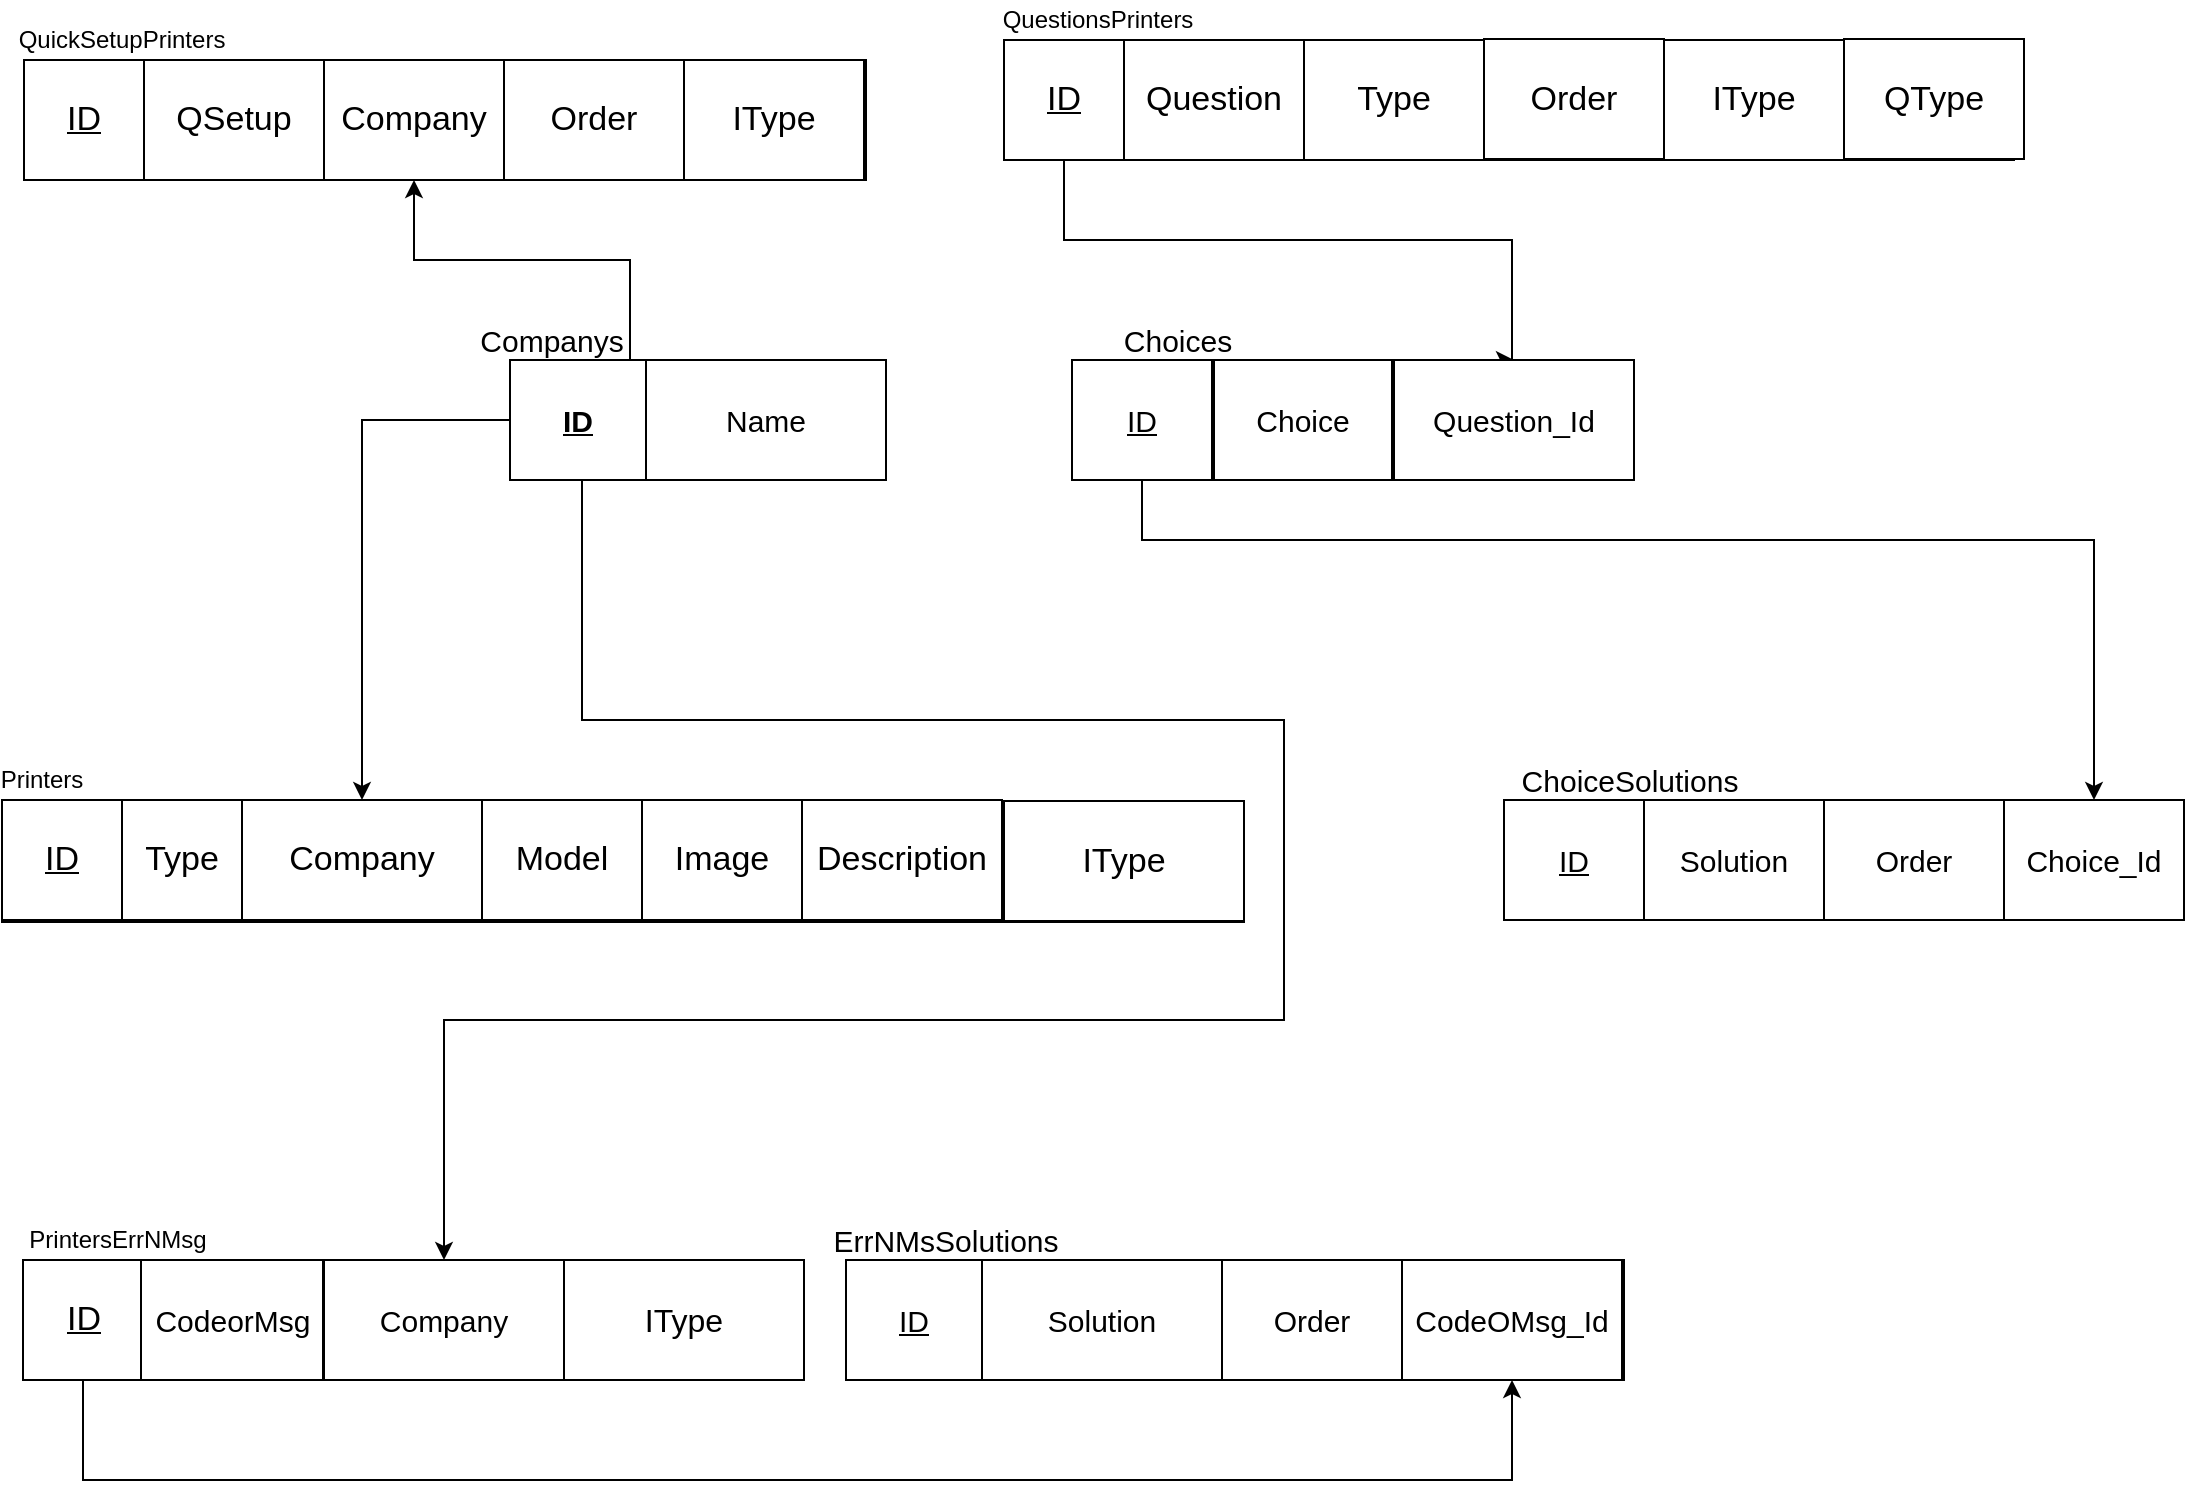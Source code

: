 <mxfile version="10.8.0" type="github"><diagram id="acN6bn-okL0BNjCFMRs_" name="Page-1"><mxGraphModel dx="2323" dy="1273" grid="1" gridSize="10" guides="1" tooltips="1" connect="1" arrows="1" fold="1" page="1" pageScale="1" pageWidth="1169" pageHeight="827" math="0" shadow="0"><root><mxCell id="0"/><mxCell id="1" parent="0"/><mxCell id="JlafKzIJdYOSuMZsatz--1" value="" style="rounded=0;whiteSpace=wrap;html=1;" parent="1" vertex="1"><mxGeometry x="50" y="50" width="421" height="60" as="geometry"/></mxCell><mxCell id="JlafKzIJdYOSuMZsatz--2" value="QuickSetupPrinters" style="text;html=1;strokeColor=none;fillColor=none;align=center;verticalAlign=middle;whiteSpace=wrap;rounded=0;" parent="1" vertex="1"><mxGeometry x="79" y="30" width="40" height="20" as="geometry"/></mxCell><mxCell id="JlafKzIJdYOSuMZsatz--3" value="&lt;u&gt;&lt;font style=&quot;font-size: 17px&quot;&gt;ID&lt;/font&gt;&lt;/u&gt;" style="rounded=0;whiteSpace=wrap;html=1;" parent="1" vertex="1"><mxGeometry x="50" y="50" width="60" height="60" as="geometry"/></mxCell><mxCell id="JlafKzIJdYOSuMZsatz--4" value="&lt;span&gt;&lt;font style=&quot;font-size: 17px&quot;&gt;QSetup&lt;/font&gt;&lt;/span&gt;" style="rounded=0;whiteSpace=wrap;html=1;fontStyle=0" parent="1" vertex="1"><mxGeometry x="110" y="50" width="90" height="60" as="geometry"/></mxCell><mxCell id="JlafKzIJdYOSuMZsatz--5" value="&lt;span&gt;&lt;font style=&quot;font-size: 17px&quot;&gt;Company&lt;/font&gt;&lt;/span&gt;" style="rounded=0;whiteSpace=wrap;html=1;fontStyle=0" parent="1" vertex="1"><mxGeometry x="200" y="50" width="90" height="60" as="geometry"/></mxCell><mxCell id="JlafKzIJdYOSuMZsatz--6" value="&lt;span&gt;&lt;font style=&quot;font-size: 17px&quot;&gt;Order&lt;/font&gt;&lt;/span&gt;" style="rounded=0;whiteSpace=wrap;html=1;fontStyle=0" parent="1" vertex="1"><mxGeometry x="290" y="50" width="90" height="60" as="geometry"/></mxCell><mxCell id="JlafKzIJdYOSuMZsatz--7" value="&lt;span style=&quot;font-size: 17px&quot;&gt;IType&lt;/span&gt;" style="rounded=0;whiteSpace=wrap;html=1;fontStyle=0" parent="1" vertex="1"><mxGeometry x="380" y="50" width="90" height="60" as="geometry"/></mxCell><mxCell id="JlafKzIJdYOSuMZsatz--8" value="" style="rounded=0;whiteSpace=wrap;html=1;" parent="1" vertex="1"><mxGeometry x="39" y="421" width="621" height="60" as="geometry"/></mxCell><mxCell id="JlafKzIJdYOSuMZsatz--9" value="Printers" style="text;html=1;strokeColor=none;fillColor=none;align=center;verticalAlign=middle;whiteSpace=wrap;rounded=0;" parent="1" vertex="1"><mxGeometry x="39" y="400" width="40" height="20" as="geometry"/></mxCell><mxCell id="JlafKzIJdYOSuMZsatz--10" value="&lt;u&gt;&lt;font style=&quot;font-size: 17px&quot;&gt;ID&lt;/font&gt;&lt;/u&gt;" style="rounded=0;whiteSpace=wrap;html=1;" parent="1" vertex="1"><mxGeometry x="39" y="420" width="60" height="60" as="geometry"/></mxCell><mxCell id="JlafKzIJdYOSuMZsatz--11" value="&lt;span&gt;&lt;font style=&quot;font-size: 17px&quot;&gt;Type&lt;/font&gt;&lt;/span&gt;" style="rounded=0;whiteSpace=wrap;html=1;fontStyle=0" parent="1" vertex="1"><mxGeometry x="99" y="420" width="60" height="60" as="geometry"/></mxCell><mxCell id="JlafKzIJdYOSuMZsatz--12" value="&lt;span&gt;&lt;font style=&quot;font-size: 17px&quot;&gt;Company&lt;/font&gt;&lt;/span&gt;" style="rounded=0;whiteSpace=wrap;html=1;fontStyle=0" parent="1" vertex="1"><mxGeometry x="159" y="420" width="120" height="60" as="geometry"/></mxCell><mxCell id="JlafKzIJdYOSuMZsatz--13" value="&lt;span&gt;&lt;font style=&quot;font-size: 17px&quot;&gt;Model&lt;/font&gt;&lt;/span&gt;" style="rounded=0;whiteSpace=wrap;html=1;fontStyle=0" parent="1" vertex="1"><mxGeometry x="279" y="420" width="80" height="60" as="geometry"/></mxCell><mxCell id="JlafKzIJdYOSuMZsatz--14" value="&lt;span&gt;&lt;font style=&quot;font-size: 17px&quot;&gt;Image&lt;/font&gt;&lt;/span&gt;" style="rounded=0;whiteSpace=wrap;html=1;fontStyle=0" parent="1" vertex="1"><mxGeometry x="359" y="420" width="80" height="60" as="geometry"/></mxCell><mxCell id="JlafKzIJdYOSuMZsatz--17" value="&lt;span&gt;&lt;font style=&quot;font-size: 17px&quot;&gt;Description&lt;/font&gt;&lt;/span&gt;" style="rounded=0;whiteSpace=wrap;html=1;fontStyle=0" parent="1" vertex="1"><mxGeometry x="439" y="420" width="100" height="60" as="geometry"/></mxCell><mxCell id="JlafKzIJdYOSuMZsatz--18" value="&lt;span&gt;&lt;font style=&quot;font-size: 17px&quot;&gt;IType&lt;/font&gt;&lt;/span&gt;" style="rounded=0;whiteSpace=wrap;html=1;fontStyle=0" parent="1" vertex="1"><mxGeometry x="540" y="420.5" width="120" height="60" as="geometry"/></mxCell><mxCell id="JlafKzIJdYOSuMZsatz--20" value="" style="rounded=0;whiteSpace=wrap;html=1;" parent="1" vertex="1"><mxGeometry x="541" y="40" width="504" height="60" as="geometry"/></mxCell><mxCell id="JlafKzIJdYOSuMZsatz--21" value="QuestionsPrinters" style="text;html=1;strokeColor=none;fillColor=none;align=center;verticalAlign=middle;whiteSpace=wrap;rounded=0;" parent="1" vertex="1"><mxGeometry x="567" y="20" width="40" height="20" as="geometry"/></mxCell><mxCell id="JlafKzIJdYOSuMZsatz--92" style="edgeStyle=orthogonalEdgeStyle;rounded=0;orthogonalLoop=1;jettySize=auto;html=1;entryX=0.5;entryY=0;entryDx=0;entryDy=0;fontSize=15;" parent="1" source="JlafKzIJdYOSuMZsatz--22" target="JlafKzIJdYOSuMZsatz--91" edge="1"><mxGeometry relative="1" as="geometry"><Array as="points"><mxPoint x="570" y="140"/><mxPoint x="794" y="140"/></Array></mxGeometry></mxCell><mxCell id="JlafKzIJdYOSuMZsatz--22" value="&lt;u&gt;&lt;font style=&quot;font-size: 17px&quot;&gt;ID&lt;/font&gt;&lt;/u&gt;" style="rounded=0;whiteSpace=wrap;html=1;" parent="1" vertex="1"><mxGeometry x="540" y="40" width="60" height="60" as="geometry"/></mxCell><mxCell id="JlafKzIJdYOSuMZsatz--23" value="&lt;span&gt;&lt;font style=&quot;font-size: 17px&quot;&gt;Question&lt;/font&gt;&lt;/span&gt;" style="rounded=0;whiteSpace=wrap;html=1;fontStyle=0" parent="1" vertex="1"><mxGeometry x="600" y="40" width="90" height="60" as="geometry"/></mxCell><mxCell id="JlafKzIJdYOSuMZsatz--24" value="&lt;span&gt;&lt;font style=&quot;font-size: 17px&quot;&gt;IType&lt;/font&gt;&lt;/span&gt;" style="rounded=0;whiteSpace=wrap;html=1;fontStyle=0" parent="1" vertex="1"><mxGeometry x="870" y="40" width="90" height="60" as="geometry"/></mxCell><mxCell id="JlafKzIJdYOSuMZsatz--27" value="" style="rounded=0;whiteSpace=wrap;html=1;fontStyle=0" parent="1" vertex="1"><mxGeometry x="790" y="420" width="340" height="60" as="geometry"/></mxCell><mxCell id="JlafKzIJdYOSuMZsatz--28" value="&lt;span&gt;&lt;font style=&quot;font-size: 17px&quot;&gt;Type&lt;/font&gt;&lt;/span&gt;" style="rounded=0;whiteSpace=wrap;html=1;fontStyle=0" parent="1" vertex="1"><mxGeometry x="690" y="40" width="90" height="60" as="geometry"/></mxCell><mxCell id="JlafKzIJdYOSuMZsatz--29" value="&lt;span&gt;&lt;font style=&quot;font-size: 17px&quot;&gt;Order&lt;/font&gt;&lt;/span&gt;" style="rounded=0;whiteSpace=wrap;html=1;fontStyle=0" parent="1" vertex="1"><mxGeometry x="780" y="39.5" width="90" height="60" as="geometry"/></mxCell><mxCell id="JlafKzIJdYOSuMZsatz--49" value="" style="rounded=0;whiteSpace=wrap;html=1;" parent="1" vertex="1"><mxGeometry x="50" y="650" width="390" height="60" as="geometry"/></mxCell><mxCell id="JlafKzIJdYOSuMZsatz--50" value="PrintersErrNMsg" style="text;html=1;strokeColor=none;fillColor=none;align=center;verticalAlign=middle;whiteSpace=wrap;rounded=0;" parent="1" vertex="1"><mxGeometry x="76.5" y="630" width="40" height="20" as="geometry"/></mxCell><mxCell id="JlafKzIJdYOSuMZsatz--82" style="edgeStyle=orthogonalEdgeStyle;rounded=0;orthogonalLoop=1;jettySize=auto;html=1;exitX=0.5;exitY=1;exitDx=0;exitDy=0;entryX=0.5;entryY=1;entryDx=0;entryDy=0;fontSize=15;" parent="1" source="JlafKzIJdYOSuMZsatz--51" target="JlafKzIJdYOSuMZsatz--81" edge="1"><mxGeometry relative="1" as="geometry"><Array as="points"><mxPoint x="80" y="760"/><mxPoint x="794" y="760"/></Array></mxGeometry></mxCell><mxCell id="JlafKzIJdYOSuMZsatz--51" value="&lt;u&gt;&lt;font style=&quot;font-size: 17px&quot;&gt;ID&lt;/font&gt;&lt;/u&gt;" style="rounded=0;whiteSpace=wrap;html=1;" parent="1" vertex="1"><mxGeometry x="49.5" y="650" width="60" height="60" as="geometry"/></mxCell><mxCell id="JlafKzIJdYOSuMZsatz--52" value="CodeorMsg" style="rounded=0;whiteSpace=wrap;html=1;fontSize=15;" parent="1" vertex="1"><mxGeometry x="108.5" y="650" width="91" height="60" as="geometry"/></mxCell><mxCell id="JlafKzIJdYOSuMZsatz--53" value="" style="rounded=0;whiteSpace=wrap;html=1;fontSize=15;" parent="1" vertex="1"><mxGeometry x="461" y="650" width="389" height="60" as="geometry"/></mxCell><mxCell id="JlafKzIJdYOSuMZsatz--54" value="Company" style="rounded=0;whiteSpace=wrap;html=1;fontSize=15;" parent="1" vertex="1"><mxGeometry x="200" y="650" width="120" height="60" as="geometry"/></mxCell><mxCell id="JlafKzIJdYOSuMZsatz--55" value="IType" style="rounded=0;whiteSpace=wrap;html=1;fontSize=16;" parent="1" vertex="1"><mxGeometry x="320" y="650" width="120" height="60" as="geometry"/></mxCell><mxCell id="JlafKzIJdYOSuMZsatz--62" value="&lt;span&gt;&lt;font style=&quot;font-size: 17px&quot;&gt;QType&lt;/font&gt;&lt;/span&gt;" style="rounded=0;whiteSpace=wrap;html=1;fontStyle=0" parent="1" vertex="1"><mxGeometry x="960" y="39.5" width="90" height="60" as="geometry"/></mxCell><mxCell id="JlafKzIJdYOSuMZsatz--63" value="" style="rounded=0;whiteSpace=wrap;html=1;fontSize=15;" parent="1" vertex="1"><mxGeometry x="293" y="200" width="188" height="60" as="geometry"/></mxCell><mxCell id="JlafKzIJdYOSuMZsatz--64" value="Companys" style="text;html=1;strokeColor=none;fillColor=none;align=center;verticalAlign=middle;whiteSpace=wrap;rounded=0;fontSize=15;" parent="1" vertex="1"><mxGeometry x="294" y="180" width="40" height="20" as="geometry"/></mxCell><mxCell id="JlafKzIJdYOSuMZsatz--67" style="edgeStyle=orthogonalEdgeStyle;rounded=0;orthogonalLoop=1;jettySize=auto;html=1;entryX=0.5;entryY=1;entryDx=0;entryDy=0;fontSize=15;" parent="1" source="JlafKzIJdYOSuMZsatz--65" target="JlafKzIJdYOSuMZsatz--5" edge="1"><mxGeometry relative="1" as="geometry"><Array as="points"><mxPoint x="353" y="150"/><mxPoint x="245" y="150"/></Array></mxGeometry></mxCell><mxCell id="JlafKzIJdYOSuMZsatz--68" style="edgeStyle=orthogonalEdgeStyle;rounded=0;orthogonalLoop=1;jettySize=auto;html=1;entryX=0.5;entryY=0;entryDx=0;entryDy=0;fontSize=15;" parent="1" source="JlafKzIJdYOSuMZsatz--65" target="JlafKzIJdYOSuMZsatz--12" edge="1"><mxGeometry relative="1" as="geometry"><Array as="points"><mxPoint x="219" y="230"/></Array></mxGeometry></mxCell><mxCell id="JlafKzIJdYOSuMZsatz--69" style="edgeStyle=orthogonalEdgeStyle;rounded=0;orthogonalLoop=1;jettySize=auto;html=1;entryX=0.5;entryY=0;entryDx=0;entryDy=0;fontSize=15;" parent="1" source="JlafKzIJdYOSuMZsatz--65" target="JlafKzIJdYOSuMZsatz--54" edge="1"><mxGeometry relative="1" as="geometry"><Array as="points"><mxPoint x="329" y="380"/><mxPoint x="680" y="380"/><mxPoint x="680" y="530"/><mxPoint x="260" y="530"/></Array></mxGeometry></mxCell><mxCell id="JlafKzIJdYOSuMZsatz--65" value="&lt;u&gt;ID&lt;/u&gt;" style="rounded=0;whiteSpace=wrap;html=1;fontSize=15;fontStyle=1" parent="1" vertex="1"><mxGeometry x="293" y="200" width="68" height="60" as="geometry"/></mxCell><mxCell id="JlafKzIJdYOSuMZsatz--66" value="Name" style="rounded=0;whiteSpace=wrap;html=1;fontSize=15;" parent="1" vertex="1"><mxGeometry x="361" y="200" width="120" height="60" as="geometry"/></mxCell><mxCell id="JlafKzIJdYOSuMZsatz--70" value="&lt;u&gt;ID&lt;/u&gt;" style="rounded=0;whiteSpace=wrap;html=1;fontSize=15;" parent="1" vertex="1"><mxGeometry x="790" y="420" width="70" height="60" as="geometry"/></mxCell><mxCell id="JlafKzIJdYOSuMZsatz--72" value="Solution" style="rounded=0;whiteSpace=wrap;html=1;fontSize=15;" parent="1" vertex="1"><mxGeometry x="860" y="420" width="90" height="60" as="geometry"/></mxCell><mxCell id="JlafKzIJdYOSuMZsatz--73" value="Order" style="rounded=0;whiteSpace=wrap;html=1;fontSize=15;" parent="1" vertex="1"><mxGeometry x="950" y="420" width="90" height="60" as="geometry"/></mxCell><mxCell id="JlafKzIJdYOSuMZsatz--74" value="Choice_Id" style="rounded=0;whiteSpace=wrap;html=1;fontSize=15;" parent="1" vertex="1"><mxGeometry x="1040" y="420" width="90" height="60" as="geometry"/></mxCell><mxCell id="JlafKzIJdYOSuMZsatz--76" value="ChoiceSolutions" style="text;html=1;strokeColor=none;fillColor=none;align=center;verticalAlign=middle;whiteSpace=wrap;rounded=0;fontSize=15;" parent="1" vertex="1"><mxGeometry x="833" y="400" width="40" height="20" as="geometry"/></mxCell><mxCell id="JlafKzIJdYOSuMZsatz--78" value="&lt;u&gt;ID&lt;/u&gt;" style="rounded=0;whiteSpace=wrap;html=1;fontSize=15;" parent="1" vertex="1"><mxGeometry x="461" y="650" width="68" height="60" as="geometry"/></mxCell><mxCell id="JlafKzIJdYOSuMZsatz--79" value="Solution" style="rounded=0;whiteSpace=wrap;html=1;fontSize=15;" parent="1" vertex="1"><mxGeometry x="529" y="650" width="120" height="60" as="geometry"/></mxCell><mxCell id="JlafKzIJdYOSuMZsatz--80" value="Order" style="rounded=0;whiteSpace=wrap;html=1;fontSize=15;" parent="1" vertex="1"><mxGeometry x="649" y="650" width="90" height="60" as="geometry"/></mxCell><mxCell id="JlafKzIJdYOSuMZsatz--81" value="CodeOMsg_Id" style="rounded=0;whiteSpace=wrap;html=1;fontSize=15;" parent="1" vertex="1"><mxGeometry x="739" y="650" width="110" height="60" as="geometry"/></mxCell><mxCell id="JlafKzIJdYOSuMZsatz--83" value="ErrNMsSolutions" style="text;html=1;strokeColor=none;fillColor=none;align=center;verticalAlign=middle;whiteSpace=wrap;rounded=0;fontSize=15;" parent="1" vertex="1"><mxGeometry x="491" y="630" width="40" height="20" as="geometry"/></mxCell><mxCell id="JlafKzIJdYOSuMZsatz--88" value="" style="rounded=0;whiteSpace=wrap;html=1;fontSize=15;" parent="1" vertex="1"><mxGeometry x="574" y="200" width="280" height="60" as="geometry"/></mxCell><mxCell id="JlafKzIJdYOSuMZsatz--89" value="Choices" style="text;html=1;strokeColor=none;fillColor=none;align=center;verticalAlign=middle;whiteSpace=wrap;rounded=0;fontSize=15;" parent="1" vertex="1"><mxGeometry x="607" y="180" width="40" height="20" as="geometry"/></mxCell><mxCell id="JlafKzIJdYOSuMZsatz--93" style="edgeStyle=orthogonalEdgeStyle;rounded=0;orthogonalLoop=1;jettySize=auto;html=1;entryX=0.5;entryY=0;entryDx=0;entryDy=0;fontSize=15;" parent="1" source="JlafKzIJdYOSuMZsatz--90" target="JlafKzIJdYOSuMZsatz--74" edge="1"><mxGeometry relative="1" as="geometry"><Array as="points"><mxPoint x="609" y="290"/><mxPoint x="1085" y="290"/></Array></mxGeometry></mxCell><mxCell id="JlafKzIJdYOSuMZsatz--90" value="&lt;u&gt;ID&lt;/u&gt;" style="rounded=0;whiteSpace=wrap;html=1;fontSize=15;" parent="1" vertex="1"><mxGeometry x="574" y="200" width="70" height="60" as="geometry"/></mxCell><mxCell id="JlafKzIJdYOSuMZsatz--91" value="&lt;span&gt;Question_Id&lt;/span&gt;" style="rounded=0;whiteSpace=wrap;html=1;fontSize=15;fontStyle=0" parent="1" vertex="1"><mxGeometry x="735" y="200" width="120" height="60" as="geometry"/></mxCell><mxCell id="JlafKzIJdYOSuMZsatz--94" value="Choice" style="rounded=0;whiteSpace=wrap;html=1;fontSize=15;" parent="1" vertex="1"><mxGeometry x="645" y="200" width="89" height="60" as="geometry"/></mxCell></root></mxGraphModel></diagram></mxfile>